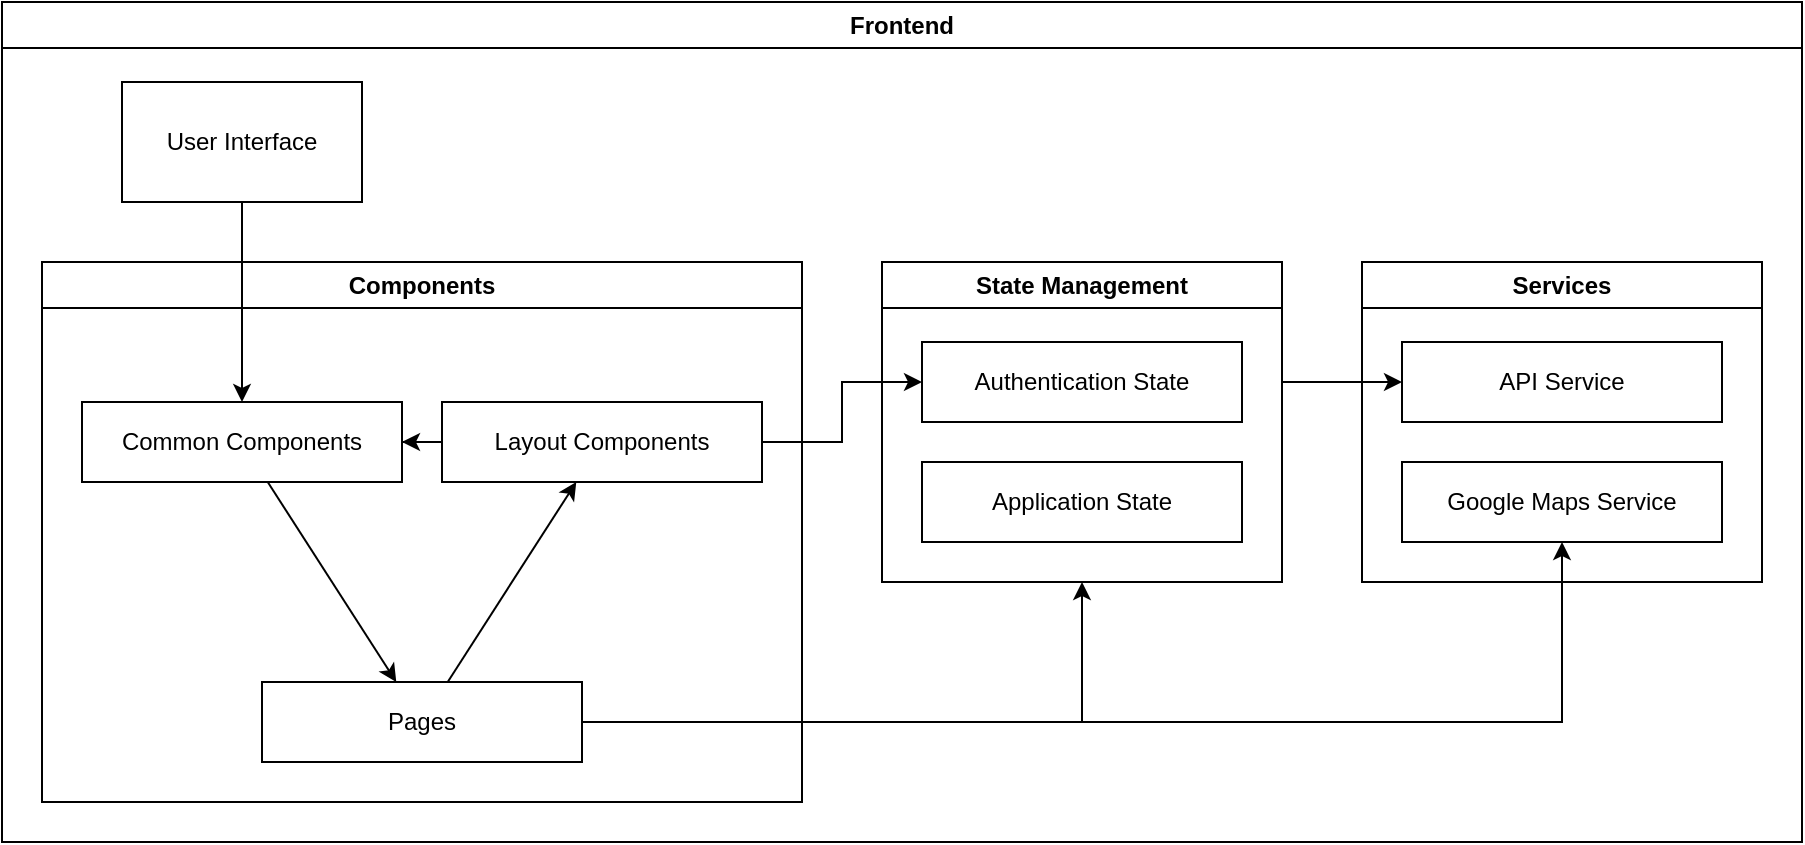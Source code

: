 <mxfile version="26.1.1" pages="3">
  <diagram id="frontend-architecture" name="Frontend Architecture">
    <mxGraphModel dx="1314" dy="864" grid="1" gridSize="10" guides="1" tooltips="1" connect="1" arrows="1" fold="1" page="1" pageScale="1" pageWidth="827" pageHeight="1169" math="0" shadow="0">
      <root>
        <mxCell id="0" />
        <mxCell id="1" parent="0" />
        <mxCell id="frontend" value="Frontend" style="swimlane;whiteSpace=wrap;html=1;" parent="1" vertex="1">
          <mxGeometry x="40" y="40" width="900" height="420" as="geometry" />
        </mxCell>
        <mxCell id="components" value="Components" style="swimlane;whiteSpace=wrap;html=1;" parent="frontend" vertex="1">
          <mxGeometry x="20" y="130" width="380" height="270" as="geometry" />
        </mxCell>
        <mxCell id="pages" value="Pages" style="rounded=0;whiteSpace=wrap;html=1;" parent="components" vertex="1">
          <mxGeometry x="110" y="210" width="160" height="40" as="geometry" />
        </mxCell>
        <mxCell id="M6DxcRRx_UdasgCPNYqd-3" value="" style="edgeStyle=orthogonalEdgeStyle;rounded=0;orthogonalLoop=1;jettySize=auto;html=1;" edge="1" parent="components" source="layout" target="common">
          <mxGeometry relative="1" as="geometry" />
        </mxCell>
        <mxCell id="layout" value="Layout Components" style="rounded=0;whiteSpace=wrap;html=1;" parent="components" vertex="1">
          <mxGeometry x="200" y="70" width="160" height="40" as="geometry" />
        </mxCell>
        <mxCell id="M6DxcRRx_UdasgCPNYqd-1" value="" style="endArrow=classic;html=1;rounded=0;" edge="1" parent="components" source="pages" target="layout">
          <mxGeometry relative="1" as="geometry">
            <mxPoint x="121" y="100" as="sourcePoint" />
            <mxPoint x="319" y="-90" as="targetPoint" />
            <Array as="points" />
          </mxGeometry>
        </mxCell>
        <mxCell id="common" value="Common Components" style="rounded=0;whiteSpace=wrap;html=1;" parent="components" vertex="1">
          <mxGeometry x="20" y="70" width="160" height="40" as="geometry" />
        </mxCell>
        <mxCell id="conn2" value="" style="endArrow=classic;html=1;rounded=0;" parent="components" source="common" target="pages" edge="1">
          <mxGeometry relative="1" as="geometry" />
        </mxCell>
        <mxCell id="ui" value="User Interface" style="rounded=0;whiteSpace=wrap;html=1;" parent="frontend" vertex="1">
          <mxGeometry x="60" y="40" width="120" height="60" as="geometry" />
        </mxCell>
        <mxCell id="conn1" value="" style="endArrow=classic;html=1;rounded=0;" parent="frontend" source="ui" target="common" edge="1">
          <mxGeometry relative="1" as="geometry" />
        </mxCell>
        <mxCell id="services" value="Services" style="swimlane;whiteSpace=wrap;html=1;" parent="frontend" vertex="1">
          <mxGeometry x="680" y="130" width="200" height="160" as="geometry" />
        </mxCell>
        <mxCell id="maps" value="Google Maps Service" style="rounded=0;whiteSpace=wrap;html=1;" parent="services" vertex="1">
          <mxGeometry x="20" y="100" width="160" height="40" as="geometry" />
        </mxCell>
        <mxCell id="api" value="API Service" style="rounded=0;whiteSpace=wrap;html=1;" parent="services" vertex="1">
          <mxGeometry x="20" y="40" width="160" height="40" as="geometry" />
        </mxCell>
        <mxCell id="conn5" value="" style="endArrow=classic;html=1;rounded=0;" parent="frontend" source="pages" target="maps" edge="1">
          <mxGeometry relative="1" as="geometry">
            <Array as="points">
              <mxPoint x="780" y="360" />
            </Array>
          </mxGeometry>
        </mxCell>
        <mxCell id="conn3" value="" style="endArrow=classic;html=1;rounded=0;" parent="frontend" source="layout" target="auth" edge="1">
          <mxGeometry relative="1" as="geometry">
            <Array as="points">
              <mxPoint x="420" y="220" />
              <mxPoint x="420" y="190" />
            </Array>
          </mxGeometry>
        </mxCell>
        <mxCell id="conn4" value="" style="endArrow=classic;html=1;rounded=0;" parent="frontend" target="api" edge="1">
          <mxGeometry relative="1" as="geometry">
            <mxPoint x="640" y="190" as="sourcePoint" />
          </mxGeometry>
        </mxCell>
        <mxCell id="M6DxcRRx_UdasgCPNYqd-2" value="" style="endArrow=classic;html=1;rounded=0;" edge="1" parent="frontend" source="pages" target="state">
          <mxGeometry relative="1" as="geometry">
            <mxPoint x="148" y="340" as="sourcePoint" />
            <mxPoint x="572" y="40" as="targetPoint" />
            <Array as="points">
              <mxPoint x="540" y="360" />
            </Array>
          </mxGeometry>
        </mxCell>
        <mxCell id="state" value="State Management" style="swimlane;whiteSpace=wrap;html=1;" parent="frontend" vertex="1">
          <mxGeometry x="440" y="130" width="200" height="160" as="geometry" />
        </mxCell>
        <mxCell id="app" value="Application State" style="rounded=0;whiteSpace=wrap;html=1;" parent="state" vertex="1">
          <mxGeometry x="20" y="100" width="160" height="40" as="geometry" />
        </mxCell>
        <mxCell id="auth" value="Authentication State" style="rounded=0;whiteSpace=wrap;html=1;" parent="state" vertex="1">
          <mxGeometry x="20" y="40" width="160" height="40" as="geometry" />
        </mxCell>
      </root>
    </mxGraphModel>
  </diagram>
  <diagram id="system-integration" name="System Integration">
    <mxGraphModel dx="1314" dy="864" grid="1" gridSize="10" guides="1" tooltips="1" connect="1" arrows="1" fold="1" page="1" pageScale="1" pageWidth="827" pageHeight="1169" math="0" shadow="0">
      <root>
        <mxCell id="0" />
        <mxCell id="1" parent="0" />
        <mxCell id="frontend" value="Frontend" style="swimlane;whiteSpace=wrap;html=1;" parent="1" vertex="1">
          <mxGeometry x="40" y="40" width="240" height="320" as="geometry" />
        </mxCell>
        <mxCell id="maps" value="Google Maps" style="rounded=0;whiteSpace=wrap;html=1;" parent="frontend" vertex="1">
          <mxGeometry x="20" y="240" width="200" height="60" as="geometry" />
        </mxCell>
        <mxCell id="auth" value="Auth State" style="rounded=0;whiteSpace=wrap;html=1;" parent="frontend" vertex="1">
          <mxGeometry x="120" y="140" width="90" height="60" as="geometry" />
        </mxCell>
        <mxCell id="ui" value="React Frontend" style="rounded=0;whiteSpace=wrap;html=1;" parent="frontend" vertex="1">
          <mxGeometry x="20" y="40" width="200" height="60" as="geometry" />
        </mxCell>
        <mxCell id="conn1" value="" style="endArrow=classic;html=1;rounded=0;exitX=0.72;exitY=1.042;exitDx=0;exitDy=0;entryX=0.5;entryY=0;entryDx=0;entryDy=0;exitPerimeter=0;" parent="frontend" source="ui" target="auth" edge="1">
          <mxGeometry relative="1" as="geometry" />
        </mxCell>
        <mxCell id="conn2" value="" style="endArrow=classic;html=1;rounded=0;exitX=0.3;exitY=0.975;exitDx=0;exitDy=0;exitPerimeter=0;entryX=0.29;entryY=0.008;entryDx=0;entryDy=0;entryPerimeter=0;" parent="frontend" source="ui" target="maps" edge="1">
          <mxGeometry relative="1" as="geometry" />
        </mxCell>
        <mxCell id="backend" value="Backend" style="swimlane;whiteSpace=wrap;html=1;" parent="1" vertex="1">
          <mxGeometry x="320" y="40" width="240" height="320" as="geometry" />
        </mxCell>
        <mxCell id="db" value="DynamoDB" style="shape=cylinder3;whiteSpace=wrap;html=1;boundedLbl=1;backgroundOutline=1;size=15;" parent="backend" vertex="1">
          <mxGeometry x="20" y="240" width="200" height="60" as="geometry" />
        </mxCell>
        <mxCell id="authService" value="Cognito Auth" style="rounded=0;whiteSpace=wrap;html=1;" parent="backend" vertex="1">
          <mxGeometry x="20" y="140" width="80" height="60" as="geometry" />
        </mxCell>
        <mxCell id="api" value="AppSync API" style="rounded=0;whiteSpace=wrap;html=1;" parent="backend" vertex="1">
          <mxGeometry x="20" y="40" width="200" height="60" as="geometry" />
        </mxCell>
        <mxCell id="conn5" value="" style="endArrow=classic;html=1;rounded=0;" parent="backend" source="api" target="db" edge="1">
          <mxGeometry relative="1" as="geometry" />
        </mxCell>
        <mxCell id="external" value="External Services" style="swimlane;whiteSpace=wrap;html=1;" parent="1" vertex="1">
          <mxGeometry x="40" y="400" width="240" height="120" as="geometry" />
        </mxCell>
        <mxCell id="googleMaps" value="Google Maps API" style="rounded=0;whiteSpace=wrap;html=1;" parent="external" vertex="1">
          <mxGeometry x="20" y="40" width="200" height="60" as="geometry" />
        </mxCell>
        <mxCell id="conn3" value="" style="endArrow=classic;html=1;rounded=0;" parent="1" source="auth" target="authService" edge="1">
          <mxGeometry relative="1" as="geometry" />
        </mxCell>
        <mxCell id="conn4" value="" style="endArrow=classic;html=1;rounded=0;" parent="1" source="ui" target="api" edge="1">
          <mxGeometry relative="1" as="geometry" />
        </mxCell>
        <mxCell id="conn6" value="" style="endArrow=classic;html=1;rounded=0;" parent="1" source="maps" target="googleMaps" edge="1">
          <mxGeometry relative="1" as="geometry" />
        </mxCell>
      </root>
    </mxGraphModel>
  </diagram>
  <diagram id="component-structure" name="Component Structure">
    <mxGraphModel dx="906" dy="596" grid="1" gridSize="10" guides="1" tooltips="1" connect="1" arrows="1" fold="1" page="1" pageScale="1" pageWidth="827" pageHeight="1169" background="#ffffff" math="0" shadow="0">
      <root>
        <mxCell id="0" />
        <mxCell id="1" parent="0" />
        <mxCell id="frontend" value="Frontend Components" style="swimlane;whiteSpace=wrap;html=1;" parent="1" vertex="1">
          <mxGeometry x="40" y="35" width="520" height="550" as="geometry" />
        </mxCell>
        <mxCell id="common" value="Common Components" style="swimlane;whiteSpace=wrap;html=1;" parent="frontend" vertex="1">
          <mxGeometry x="40" y="215" width="200" height="300" as="geometry" />
        </mxCell>
        <mxCell id="button" value="Button" style="rounded=0;whiteSpace=wrap;html=1;" parent="common" vertex="1">
          <mxGeometry x="20" y="40" width="160" height="40" as="geometry" />
        </mxCell>
        <mxCell id="input" value="Input" style="rounded=0;whiteSpace=wrap;html=1;" parent="common" vertex="1">
          <mxGeometry x="20" y="90" width="160" height="40" as="geometry" />
        </mxCell>
        <mxCell id="card" value="Card" style="rounded=0;whiteSpace=wrap;html=1;" parent="common" vertex="1">
          <mxGeometry x="20" y="140" width="160" height="40" as="geometry" />
        </mxCell>
        <mxCell id="modal" value="Modal" style="rounded=0;whiteSpace=wrap;html=1;" parent="common" vertex="1">
          <mxGeometry x="20" y="190" width="160" height="40" as="geometry" />
        </mxCell>
        <mxCell id="loading" value="Loading" style="rounded=0;whiteSpace=wrap;html=1;" parent="common" vertex="1">
          <mxGeometry x="20" y="240" width="160" height="40" as="geometry" />
        </mxCell>
        <mxCell id="header" value="Header" style="rounded=0;whiteSpace=wrap;html=1;" parent="frontend" vertex="1">
          <mxGeometry x="40" y="55" width="120" height="60" as="geometry" />
        </mxCell>
        <mxCell id="footer" value="Footer" style="rounded=0;whiteSpace=wrap;html=1;" parent="frontend" vertex="1">
          <mxGeometry x="40" y="125" width="120" height="60" as="geometry" />
        </mxCell>
        <mxCell id="layout" value="Layout" style="rounded=0;whiteSpace=wrap;html=1;" parent="frontend" vertex="1">
          <mxGeometry x="210" y="55" width="120" height="60" as="geometry" />
        </mxCell>
        <mxCell id="conn1" value="" style="endArrow=classic;html=1;rounded=0;" parent="frontend" source="layout" target="header" edge="1">
          <mxGeometry relative="1" as="geometry" />
        </mxCell>
        <mxCell id="conn2" value="" style="endArrow=classic;html=1;rounded=0;exitX=0.168;exitY=0.996;exitDx=0;exitDy=0;exitPerimeter=0;" parent="frontend" source="layout" target="footer" edge="1">
          <mxGeometry relative="1" as="geometry">
            <Array as="points">
              <mxPoint x="230" y="155" />
            </Array>
          </mxGeometry>
        </mxCell>
        <mxCell id="pages" value="Pages" style="swimlane;whiteSpace=wrap;html=1;" parent="frontend" vertex="1">
          <mxGeometry x="280" y="215" width="200" height="250" as="geometry">
            <mxRectangle x="280" y="215" width="70" height="30" as="alternateBounds" />
          </mxGeometry>
        </mxCell>
        <mxCell id="home" value="Home" style="rounded=0;whiteSpace=wrap;html=1;" parent="pages" vertex="1">
          <mxGeometry x="20" y="40" width="160" height="40" as="geometry" />
        </mxCell>
        <mxCell id="login" value="Login" style="rounded=0;whiteSpace=wrap;html=1;" parent="pages" vertex="1">
          <mxGeometry x="20" y="90" width="160" height="40" as="geometry" />
        </mxCell>
        <mxCell id="register" value="Register" style="rounded=0;whiteSpace=wrap;html=1;" parent="pages" vertex="1">
          <mxGeometry x="20" y="140" width="160" height="40" as="geometry" />
        </mxCell>
        <mxCell id="profile" value="Profile" style="rounded=0;whiteSpace=wrap;html=1;" parent="pages" vertex="1">
          <mxGeometry x="20" y="190" width="160" height="40" as="geometry" />
        </mxCell>
        <mxCell id="conn3" value="" style="endArrow=classic;html=1;rounded=0;exitX=0.82;exitY=0.979;exitDx=0;exitDy=0;exitPerimeter=0;entryX=0.5;entryY=0;entryDx=0;entryDy=0;dashed=1;orthogonalLoop=0;comic=0;fixDash=0;flowAnimation=1;" parent="frontend" source="layout" target="pages" edge="1">
          <mxGeometry relative="1" as="geometry">
            <Array as="points">
              <mxPoint x="308" y="175" />
              <mxPoint x="380" y="175" />
            </Array>
          </mxGeometry>
        </mxCell>
        <mxCell id="conn4" value="" style="endArrow=classic;html=1;rounded=0;" parent="frontend" source="home" target="button" edge="1">
          <mxGeometry relative="1" as="geometry" />
        </mxCell>
      </root>
    </mxGraphModel>
  </diagram>
</mxfile>
